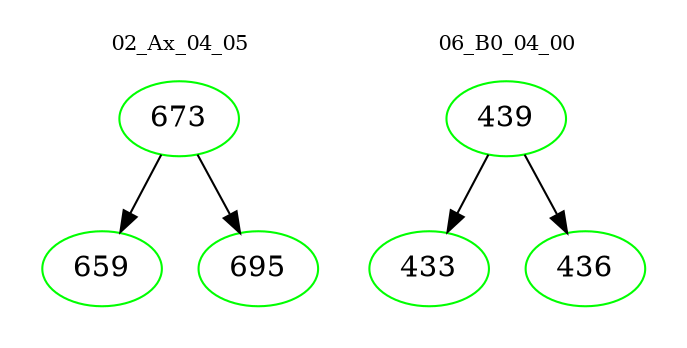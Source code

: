 digraph{
subgraph cluster_0 {
color = white
label = "02_Ax_04_05";
fontsize=10;
T0_673 [label="673", color="green"]
T0_673 -> T0_659 [color="black"]
T0_659 [label="659", color="green"]
T0_673 -> T0_695 [color="black"]
T0_695 [label="695", color="green"]
}
subgraph cluster_1 {
color = white
label = "06_B0_04_00";
fontsize=10;
T1_439 [label="439", color="green"]
T1_439 -> T1_433 [color="black"]
T1_433 [label="433", color="green"]
T1_439 -> T1_436 [color="black"]
T1_436 [label="436", color="green"]
}
}
